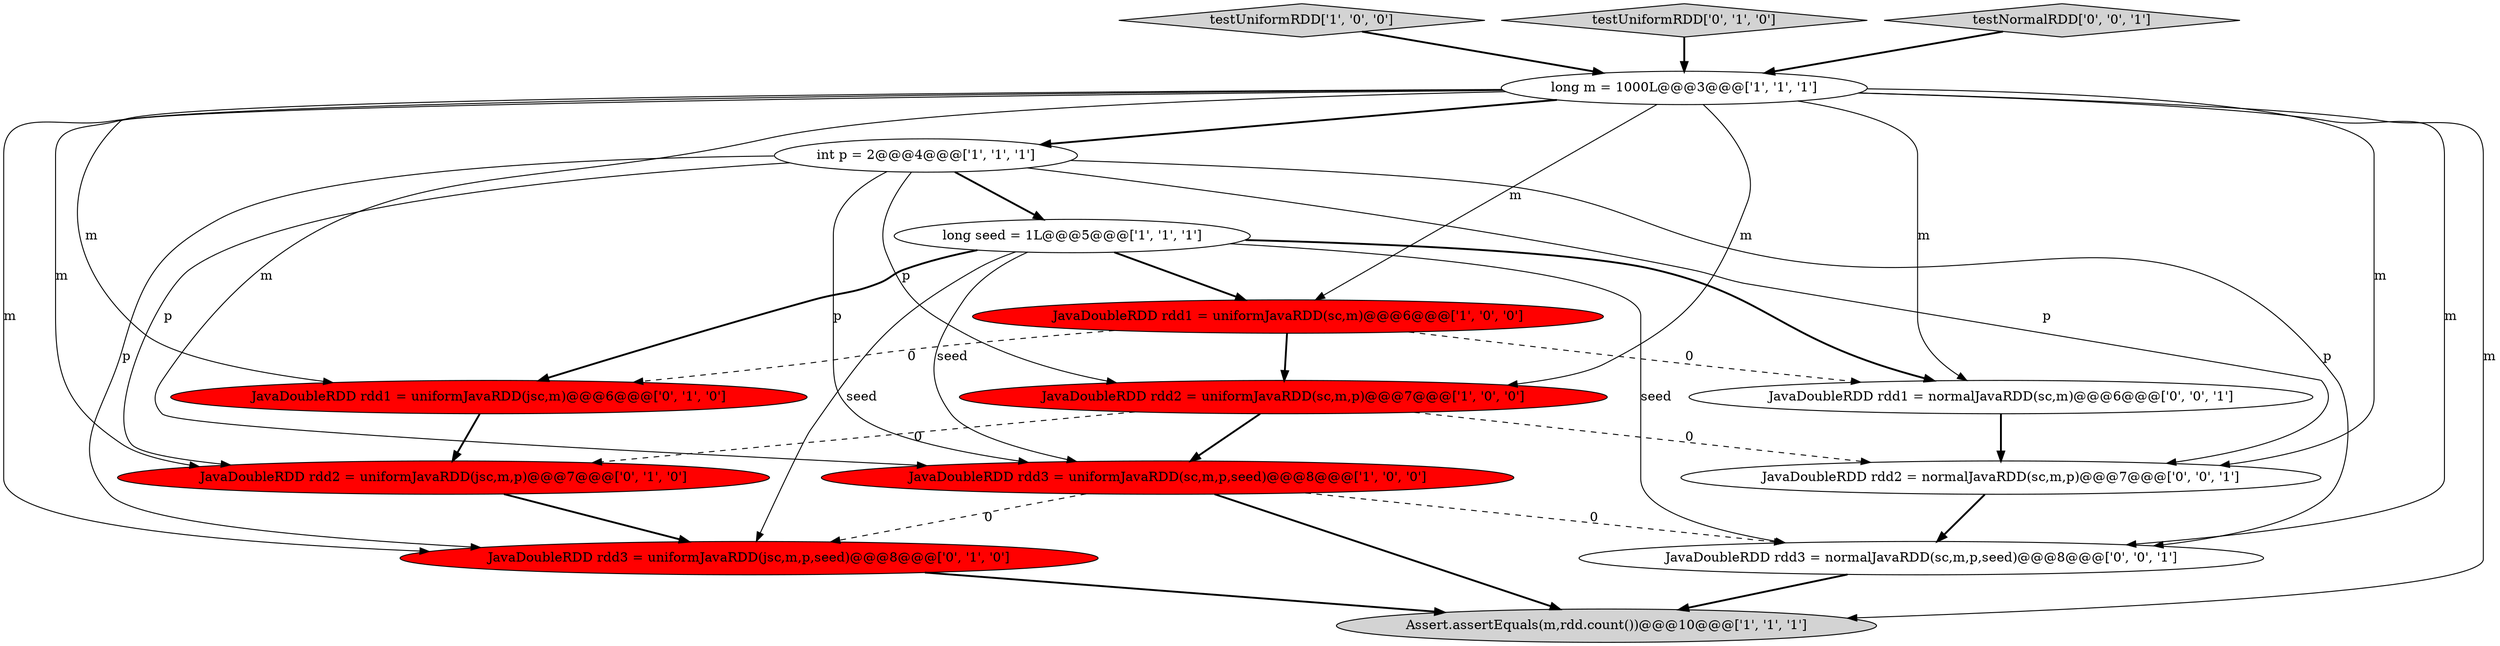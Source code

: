 digraph {
7 [style = filled, label = "long seed = 1L@@@5@@@['1', '1', '1']", fillcolor = white, shape = ellipse image = "AAA0AAABBB1BBB"];
12 [style = filled, label = "JavaDoubleRDD rdd1 = normalJavaRDD(sc,m)@@@6@@@['0', '0', '1']", fillcolor = white, shape = ellipse image = "AAA0AAABBB3BBB"];
2 [style = filled, label = "JavaDoubleRDD rdd1 = uniformJavaRDD(sc,m)@@@6@@@['1', '0', '0']", fillcolor = red, shape = ellipse image = "AAA1AAABBB1BBB"];
4 [style = filled, label = "Assert.assertEquals(m,rdd.count())@@@10@@@['1', '1', '1']", fillcolor = lightgray, shape = ellipse image = "AAA0AAABBB1BBB"];
5 [style = filled, label = "testUniformRDD['1', '0', '0']", fillcolor = lightgray, shape = diamond image = "AAA0AAABBB1BBB"];
11 [style = filled, label = "JavaDoubleRDD rdd3 = uniformJavaRDD(jsc,m,p,seed)@@@8@@@['0', '1', '0']", fillcolor = red, shape = ellipse image = "AAA1AAABBB2BBB"];
14 [style = filled, label = "JavaDoubleRDD rdd3 = normalJavaRDD(sc,m,p,seed)@@@8@@@['0', '0', '1']", fillcolor = white, shape = ellipse image = "AAA0AAABBB3BBB"];
1 [style = filled, label = "JavaDoubleRDD rdd2 = uniformJavaRDD(sc,m,p)@@@7@@@['1', '0', '0']", fillcolor = red, shape = ellipse image = "AAA1AAABBB1BBB"];
10 [style = filled, label = "testUniformRDD['0', '1', '0']", fillcolor = lightgray, shape = diamond image = "AAA0AAABBB2BBB"];
3 [style = filled, label = "long m = 1000L@@@3@@@['1', '1', '1']", fillcolor = white, shape = ellipse image = "AAA0AAABBB1BBB"];
0 [style = filled, label = "JavaDoubleRDD rdd3 = uniformJavaRDD(sc,m,p,seed)@@@8@@@['1', '0', '0']", fillcolor = red, shape = ellipse image = "AAA1AAABBB1BBB"];
6 [style = filled, label = "int p = 2@@@4@@@['1', '1', '1']", fillcolor = white, shape = ellipse image = "AAA0AAABBB1BBB"];
8 [style = filled, label = "JavaDoubleRDD rdd1 = uniformJavaRDD(jsc,m)@@@6@@@['0', '1', '0']", fillcolor = red, shape = ellipse image = "AAA1AAABBB2BBB"];
13 [style = filled, label = "JavaDoubleRDD rdd2 = normalJavaRDD(sc,m,p)@@@7@@@['0', '0', '1']", fillcolor = white, shape = ellipse image = "AAA0AAABBB3BBB"];
15 [style = filled, label = "testNormalRDD['0', '0', '1']", fillcolor = lightgray, shape = diamond image = "AAA0AAABBB3BBB"];
9 [style = filled, label = "JavaDoubleRDD rdd2 = uniformJavaRDD(jsc,m,p)@@@7@@@['0', '1', '0']", fillcolor = red, shape = ellipse image = "AAA1AAABBB2BBB"];
5->3 [style = bold, label=""];
6->14 [style = solid, label="p"];
3->1 [style = solid, label="m"];
9->11 [style = bold, label=""];
6->13 [style = solid, label="p"];
7->12 [style = bold, label=""];
3->14 [style = solid, label="m"];
2->1 [style = bold, label=""];
6->9 [style = solid, label="p"];
11->4 [style = bold, label=""];
6->11 [style = solid, label="p"];
7->0 [style = solid, label="seed"];
3->6 [style = bold, label=""];
10->3 [style = bold, label=""];
1->9 [style = dashed, label="0"];
0->11 [style = dashed, label="0"];
1->0 [style = bold, label=""];
3->9 [style = solid, label="m"];
7->8 [style = bold, label=""];
15->3 [style = bold, label=""];
2->8 [style = dashed, label="0"];
7->14 [style = solid, label="seed"];
3->4 [style = solid, label="m"];
6->0 [style = solid, label="p"];
3->12 [style = solid, label="m"];
3->2 [style = solid, label="m"];
1->13 [style = dashed, label="0"];
0->14 [style = dashed, label="0"];
12->13 [style = bold, label=""];
2->12 [style = dashed, label="0"];
6->1 [style = solid, label="p"];
3->11 [style = solid, label="m"];
7->11 [style = solid, label="seed"];
0->4 [style = bold, label=""];
7->2 [style = bold, label=""];
3->13 [style = solid, label="m"];
8->9 [style = bold, label=""];
3->8 [style = solid, label="m"];
3->0 [style = solid, label="m"];
6->7 [style = bold, label=""];
13->14 [style = bold, label=""];
14->4 [style = bold, label=""];
}
